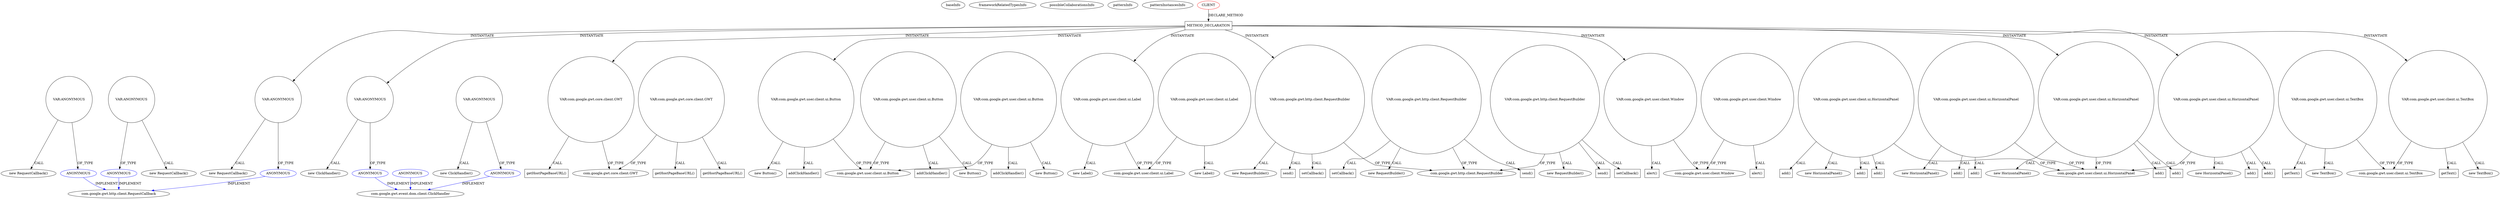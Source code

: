 digraph {
baseInfo[graphId=301,category="pattern",isAnonymous=false,possibleRelation=false]
frameworkRelatedTypesInfo[]
possibleCollaborationsInfo[]
patternInfo[frequency=2.0,patternRootClient=0]
patternInstancesInfo[0="12010994-GLI-TP1~/12010994-GLI-TP1/GLI-TP1-master/src/main/java/fr/istic/m2gl/gli/client/gli.java~gli~1",1="12010994-GLI-TP1~/12010994-GLI-TP1/GLI-TP1-master/src/main/java/fr/istic/m2gl/gli/client/TableWidget.java~TableWidget~8"]
62[label="com.google.gwt.http.client.RequestCallback",vertexType="FRAMEWORK_INTERFACE_TYPE",isFrameworkType=false]
177[label="ANONYMOUS",vertexType="REFERENCE_ANONYMOUS_DECLARATION",isFrameworkType=false,color=blue]
311[label="ANONYMOUS",vertexType="REFERENCE_ANONYMOUS_DECLARATION",isFrameworkType=false,color=blue]
244[label="ANONYMOUS",vertexType="REFERENCE_ANONYMOUS_DECLARATION",isFrameworkType=false,color=blue]
243[label="VAR:ANONYMOUS",vertexType="VARIABLE_EXPRESION",isFrameworkType=false,shape=circle]
242[label="new RequestCallback()",vertexType="CONSTRUCTOR_CALL",isFrameworkType=false]
176[label="VAR:ANONYMOUS",vertexType="VARIABLE_EXPRESION",isFrameworkType=false,shape=circle]
175[label="new RequestCallback()",vertexType="CONSTRUCTOR_CALL",isFrameworkType=false]
310[label="VAR:ANONYMOUS",vertexType="VARIABLE_EXPRESION",isFrameworkType=false,shape=circle]
309[label="new RequestCallback()",vertexType="CONSTRUCTOR_CALL",isFrameworkType=false]
190[label="METHOD_DECLARATION",vertexType="CLIENT_METHOD_DECLARATION",isFrameworkType=false,shape=box]
0[label="CLIENT",vertexType="ROOT_CLIENT_CLASS_DECLARATION",isFrameworkType=false,color=red]
219[label="VAR:ANONYMOUS",vertexType="VARIABLE_EXPRESION",isFrameworkType=false,shape=circle]
220[label="ANONYMOUS",vertexType="REFERENCE_ANONYMOUS_DECLARATION",isFrameworkType=false,color=blue]
152[label="com.google.gwt.event.dom.client.ClickHandler",vertexType="FRAMEWORK_INTERFACE_TYPE",isFrameworkType=false]
297[label="ANONYMOUS",vertexType="REFERENCE_ANONYMOUS_DECLARATION",isFrameworkType=false,color=blue]
230[label="ANONYMOUS",vertexType="REFERENCE_ANONYMOUS_DECLARATION",isFrameworkType=false,color=blue]
296[label="VAR:ANONYMOUS",vertexType="VARIABLE_EXPRESION",isFrameworkType=false,shape=circle]
235[label="VAR:com.google.gwt.core.client.GWT",vertexType="VARIABLE_EXPRESION",isFrameworkType=false,shape=circle]
236[label="getHostPageBaseURL()",vertexType="INSIDE_CALL",isFrameworkType=false,shape=box]
196[label="VAR:com.google.gwt.user.client.ui.Button",vertexType="VARIABLE_EXPRESION",isFrameworkType=false,shape=circle]
217[label="addClickHandler()",vertexType="INSIDE_CALL",isFrameworkType=false,shape=box]
218[label="new ClickHandler()",vertexType="CONSTRUCTOR_CALL",isFrameworkType=false]
295[label="new ClickHandler()",vertexType="CONSTRUCTOR_CALL",isFrameworkType=false]
56[label="com.google.gwt.core.client.GWT",vertexType="FRAMEWORK_CLASS_TYPE",isFrameworkType=false]
54[label="VAR:com.google.gwt.core.client.GWT",vertexType="VARIABLE_EXPRESION",isFrameworkType=false,shape=circle]
55[label="getHostPageBaseURL()",vertexType="INSIDE_CALL",isFrameworkType=false,shape=box]
86[label="getHostPageBaseURL()",vertexType="INSIDE_CALL",isFrameworkType=false,shape=box]
195[label="new Button()",vertexType="CONSTRUCTOR_CALL",isFrameworkType=false]
205[label="VAR:com.google.gwt.user.client.ui.Label",vertexType="VARIABLE_EXPRESION",isFrameworkType=false,shape=circle]
204[label="new Label()",vertexType="CONSTRUCTOR_CALL",isFrameworkType=false]
70[label="com.google.gwt.user.client.ui.Label",vertexType="FRAMEWORK_CLASS_TYPE",isFrameworkType=false]
101[label="VAR:com.google.gwt.user.client.ui.Label",vertexType="VARIABLE_EXPRESION",isFrameworkType=false,shape=circle]
100[label="new Label()",vertexType="CONSTRUCTOR_CALL",isFrameworkType=false]
128[label="com.google.gwt.user.client.ui.Button",vertexType="FRAMEWORK_CLASS_TYPE",isFrameworkType=false]
263[label="VAR:com.google.gwt.user.client.ui.Button",vertexType="VARIABLE_EXPRESION",isFrameworkType=false,shape=circle]
284[label="addClickHandler()",vertexType="INSIDE_CALL",isFrameworkType=false,shape=box]
266[label="VAR:com.google.gwt.user.client.ui.Button",vertexType="VARIABLE_EXPRESION",isFrameworkType=false,shape=circle]
294[label="addClickHandler()",vertexType="INSIDE_CALL",isFrameworkType=false,shape=box]
262[label="new Button()",vertexType="CONSTRUCTOR_CALL",isFrameworkType=false]
265[label="new Button()",vertexType="CONSTRUCTOR_CALL",isFrameworkType=false]
233[label="VAR:com.google.gwt.http.client.RequestBuilder",vertexType="VARIABLE_EXPRESION",isFrameworkType=false,shape=circle]
250[label="send()",vertexType="INSIDE_CALL",isFrameworkType=false,shape=box]
241[label="setCallback()",vertexType="INSIDE_CALL",isFrameworkType=false,shape=box]
53[label="com.google.gwt.http.client.RequestBuilder",vertexType="FRAMEWORK_CLASS_TYPE",isFrameworkType=false]
83[label="VAR:com.google.gwt.http.client.RequestBuilder",vertexType="VARIABLE_EXPRESION",isFrameworkType=false,shape=circle]
110[label="send()",vertexType="INSIDE_CALL",isFrameworkType=false,shape=box]
88[label="setCallback()",vertexType="INSIDE_CALL",isFrameworkType=false,shape=box]
52[label="VAR:com.google.gwt.http.client.RequestBuilder",vertexType="VARIABLE_EXPRESION",isFrameworkType=false,shape=circle]
75[label="send()",vertexType="INSIDE_CALL",isFrameworkType=false,shape=box]
58[label="setCallback()",vertexType="INSIDE_CALL",isFrameworkType=false,shape=box]
246[label="VAR:com.google.gwt.user.client.Window",vertexType="VARIABLE_EXPRESION",isFrameworkType=false,shape=circle]
247[label="alert()",vertexType="INSIDE_CALL",isFrameworkType=false,shape=box]
202[label="VAR:com.google.gwt.user.client.ui.HorizontalPanel",vertexType="VARIABLE_EXPRESION",isFrameworkType=false,shape=circle]
97[label="com.google.gwt.user.client.ui.HorizontalPanel",vertexType="FRAMEWORK_CLASS_TYPE",isFrameworkType=false]
213[label="add()",vertexType="INSIDE_CALL",isFrameworkType=false,shape=box]
211[label="add()",vertexType="INSIDE_CALL",isFrameworkType=false,shape=box]
201[label="new HorizontalPanel()",vertexType="CONSTRUCTOR_CALL",isFrameworkType=false]
269[label="VAR:com.google.gwt.user.client.ui.HorizontalPanel",vertexType="VARIABLE_EXPRESION",isFrameworkType=false,shape=circle]
268[label="new HorizontalPanel()",vertexType="CONSTRUCTOR_CALL",isFrameworkType=false]
282[label="add()",vertexType="INSIDE_CALL",isFrameworkType=false,shape=box]
278[label="add()",vertexType="INSIDE_CALL",isFrameworkType=false,shape=box]
280[label="add()",vertexType="INSIDE_CALL",isFrameworkType=false,shape=box]
96[label="VAR:com.google.gwt.user.client.ui.HorizontalPanel",vertexType="VARIABLE_EXPRESION",isFrameworkType=false,shape=circle]
95[label="new HorizontalPanel()",vertexType="CONSTRUCTOR_CALL",isFrameworkType=false]
104[label="add()",vertexType="INSIDE_CALL",isFrameworkType=false,shape=box]
99[label="add()",vertexType="INSIDE_CALL",isFrameworkType=false,shape=box]
193[label="VAR:com.google.gwt.user.client.ui.HorizontalPanel",vertexType="VARIABLE_EXPRESION",isFrameworkType=false,shape=circle]
254[label="add()",vertexType="INSIDE_CALL",isFrameworkType=false,shape=box]
192[label="new HorizontalPanel()",vertexType="CONSTRUCTOR_CALL",isFrameworkType=false]
223[label="add()",vertexType="INSIDE_CALL",isFrameworkType=false,shape=box]
73[label="com.google.gwt.user.client.Window",vertexType="FRAMEWORK_CLASS_TYPE",isFrameworkType=false]
179[label="VAR:com.google.gwt.user.client.Window",vertexType="VARIABLE_EXPRESION",isFrameworkType=false,shape=circle]
180[label="alert()",vertexType="INSIDE_CALL",isFrameworkType=false,shape=box]
208[label="VAR:com.google.gwt.user.client.ui.TextBox",vertexType="VARIABLE_EXPRESION",isFrameworkType=false,shape=circle]
140[label="com.google.gwt.user.client.ui.TextBox",vertexType="FRAMEWORK_CLASS_TYPE",isFrameworkType=false]
239[label="getText()",vertexType="INSIDE_CALL",isFrameworkType=false,shape=box]
207[label="new TextBox()",vertexType="CONSTRUCTOR_CALL",isFrameworkType=false]
232[label="new RequestBuilder()",vertexType="CONSTRUCTOR_CALL",isFrameworkType=false]
139[label="VAR:com.google.gwt.user.client.ui.TextBox",vertexType="VARIABLE_EXPRESION",isFrameworkType=false,shape=circle]
164[label="getText()",vertexType="INSIDE_CALL",isFrameworkType=false,shape=box]
138[label="new TextBox()",vertexType="CONSTRUCTOR_CALL",isFrameworkType=false]
82[label="new RequestBuilder()",vertexType="CONSTRUCTOR_CALL",isFrameworkType=false]
51[label="new RequestBuilder()",vertexType="CONSTRUCTOR_CALL",isFrameworkType=false]
83->82[label="CALL"]
269->268[label="CALL"]
230->152[label="IMPLEMENT",color=blue]
235->236[label="CALL"]
190->233[label="INSTANTIATE"]
193->192[label="CALL"]
193->254[label="CALL"]
202->97[label="OF_TYPE"]
190->243[label="INSTANTIATE"]
83->88[label="CALL"]
190->193[label="INSTANTIATE"]
193->223[label="CALL"]
139->138[label="CALL"]
176->177[label="OF_TYPE"]
190->202[label="INSTANTIATE"]
202->201[label="CALL"]
190->246[label="INSTANTIATE"]
220->152[label="IMPLEMENT",color=blue]
233->53[label="OF_TYPE"]
54->86[label="CALL"]
263->284[label="CALL"]
193->97[label="OF_TYPE"]
96->95[label="CALL"]
196->217[label="CALL"]
52->75[label="CALL"]
246->73[label="OF_TYPE"]
269->282[label="CALL"]
52->53[label="OF_TYPE"]
266->265[label="CALL"]
190->219[label="INSTANTIATE"]
310->311[label="OF_TYPE"]
219->220[label="OF_TYPE"]
296->297[label="OF_TYPE"]
269->278[label="CALL"]
96->104[label="CALL"]
244->62[label="IMPLEMENT",color=blue]
0->190[label="DECLARE_METHOD"]
269->280[label="CALL"]
190->208[label="INSTANTIATE"]
205->204[label="CALL"]
52->51[label="CALL"]
310->309[label="CALL"]
101->70[label="OF_TYPE"]
176->175[label="CALL"]
196->128[label="OF_TYPE"]
233->232[label="CALL"]
233->241[label="CALL"]
202->213[label="CALL"]
139->140[label="OF_TYPE"]
219->218[label="CALL"]
179->180[label="CALL"]
96->99[label="CALL"]
96->97[label="OF_TYPE"]
266->294[label="CALL"]
266->128[label="OF_TYPE"]
83->110[label="CALL"]
269->97[label="OF_TYPE"]
190->205[label="INSTANTIATE"]
246->247[label="CALL"]
243->242[label="CALL"]
83->53[label="OF_TYPE"]
177->62[label="IMPLEMENT",color=blue]
202->211[label="CALL"]
243->244[label="OF_TYPE"]
296->295[label="CALL"]
263->128[label="OF_TYPE"]
190->235[label="INSTANTIATE"]
52->58[label="CALL"]
263->262[label="CALL"]
311->62[label="IMPLEMENT",color=blue]
205->70[label="OF_TYPE"]
233->250[label="CALL"]
54->56[label="OF_TYPE"]
101->100[label="CALL"]
208->207[label="CALL"]
297->152[label="IMPLEMENT",color=blue]
54->55[label="CALL"]
208->239[label="CALL"]
139->164[label="CALL"]
179->73[label="OF_TYPE"]
208->140[label="OF_TYPE"]
190->196[label="INSTANTIATE"]
235->56[label="OF_TYPE"]
196->195[label="CALL"]
}
